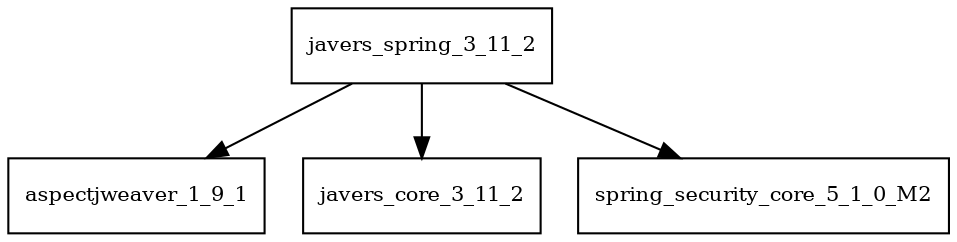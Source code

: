digraph javers_spring_3_11_2_dependencies {
  node [shape = box, fontsize=10.0];
  javers_spring_3_11_2 -> aspectjweaver_1_9_1;
  javers_spring_3_11_2 -> javers_core_3_11_2;
  javers_spring_3_11_2 -> spring_security_core_5_1_0_M2;
}
